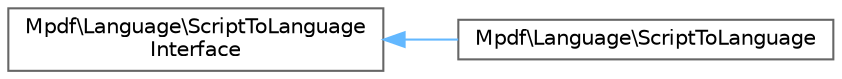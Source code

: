 digraph "Graphical Class Hierarchy"
{
 // LATEX_PDF_SIZE
  bgcolor="transparent";
  edge [fontname=Helvetica,fontsize=10,labelfontname=Helvetica,labelfontsize=10];
  node [fontname=Helvetica,fontsize=10,shape=box,height=0.2,width=0.4];
  rankdir="LR";
  Node0 [id="Node000000",label="Mpdf\\Language\\ScriptToLanguage\lInterface",height=0.2,width=0.4,color="grey40", fillcolor="white", style="filled",URL="$interfaceMpdf_1_1Language_1_1ScriptToLanguageInterface.html",tooltip=" "];
  Node0 -> Node1 [id="edge82_Node000000_Node000001",dir="back",color="steelblue1",style="solid",tooltip=" "];
  Node1 [id="Node000001",label="Mpdf\\Language\\ScriptToLanguage",height=0.2,width=0.4,color="grey40", fillcolor="white", style="filled",URL="$classMpdf_1_1Language_1_1ScriptToLanguage.html",tooltip=" "];
}
